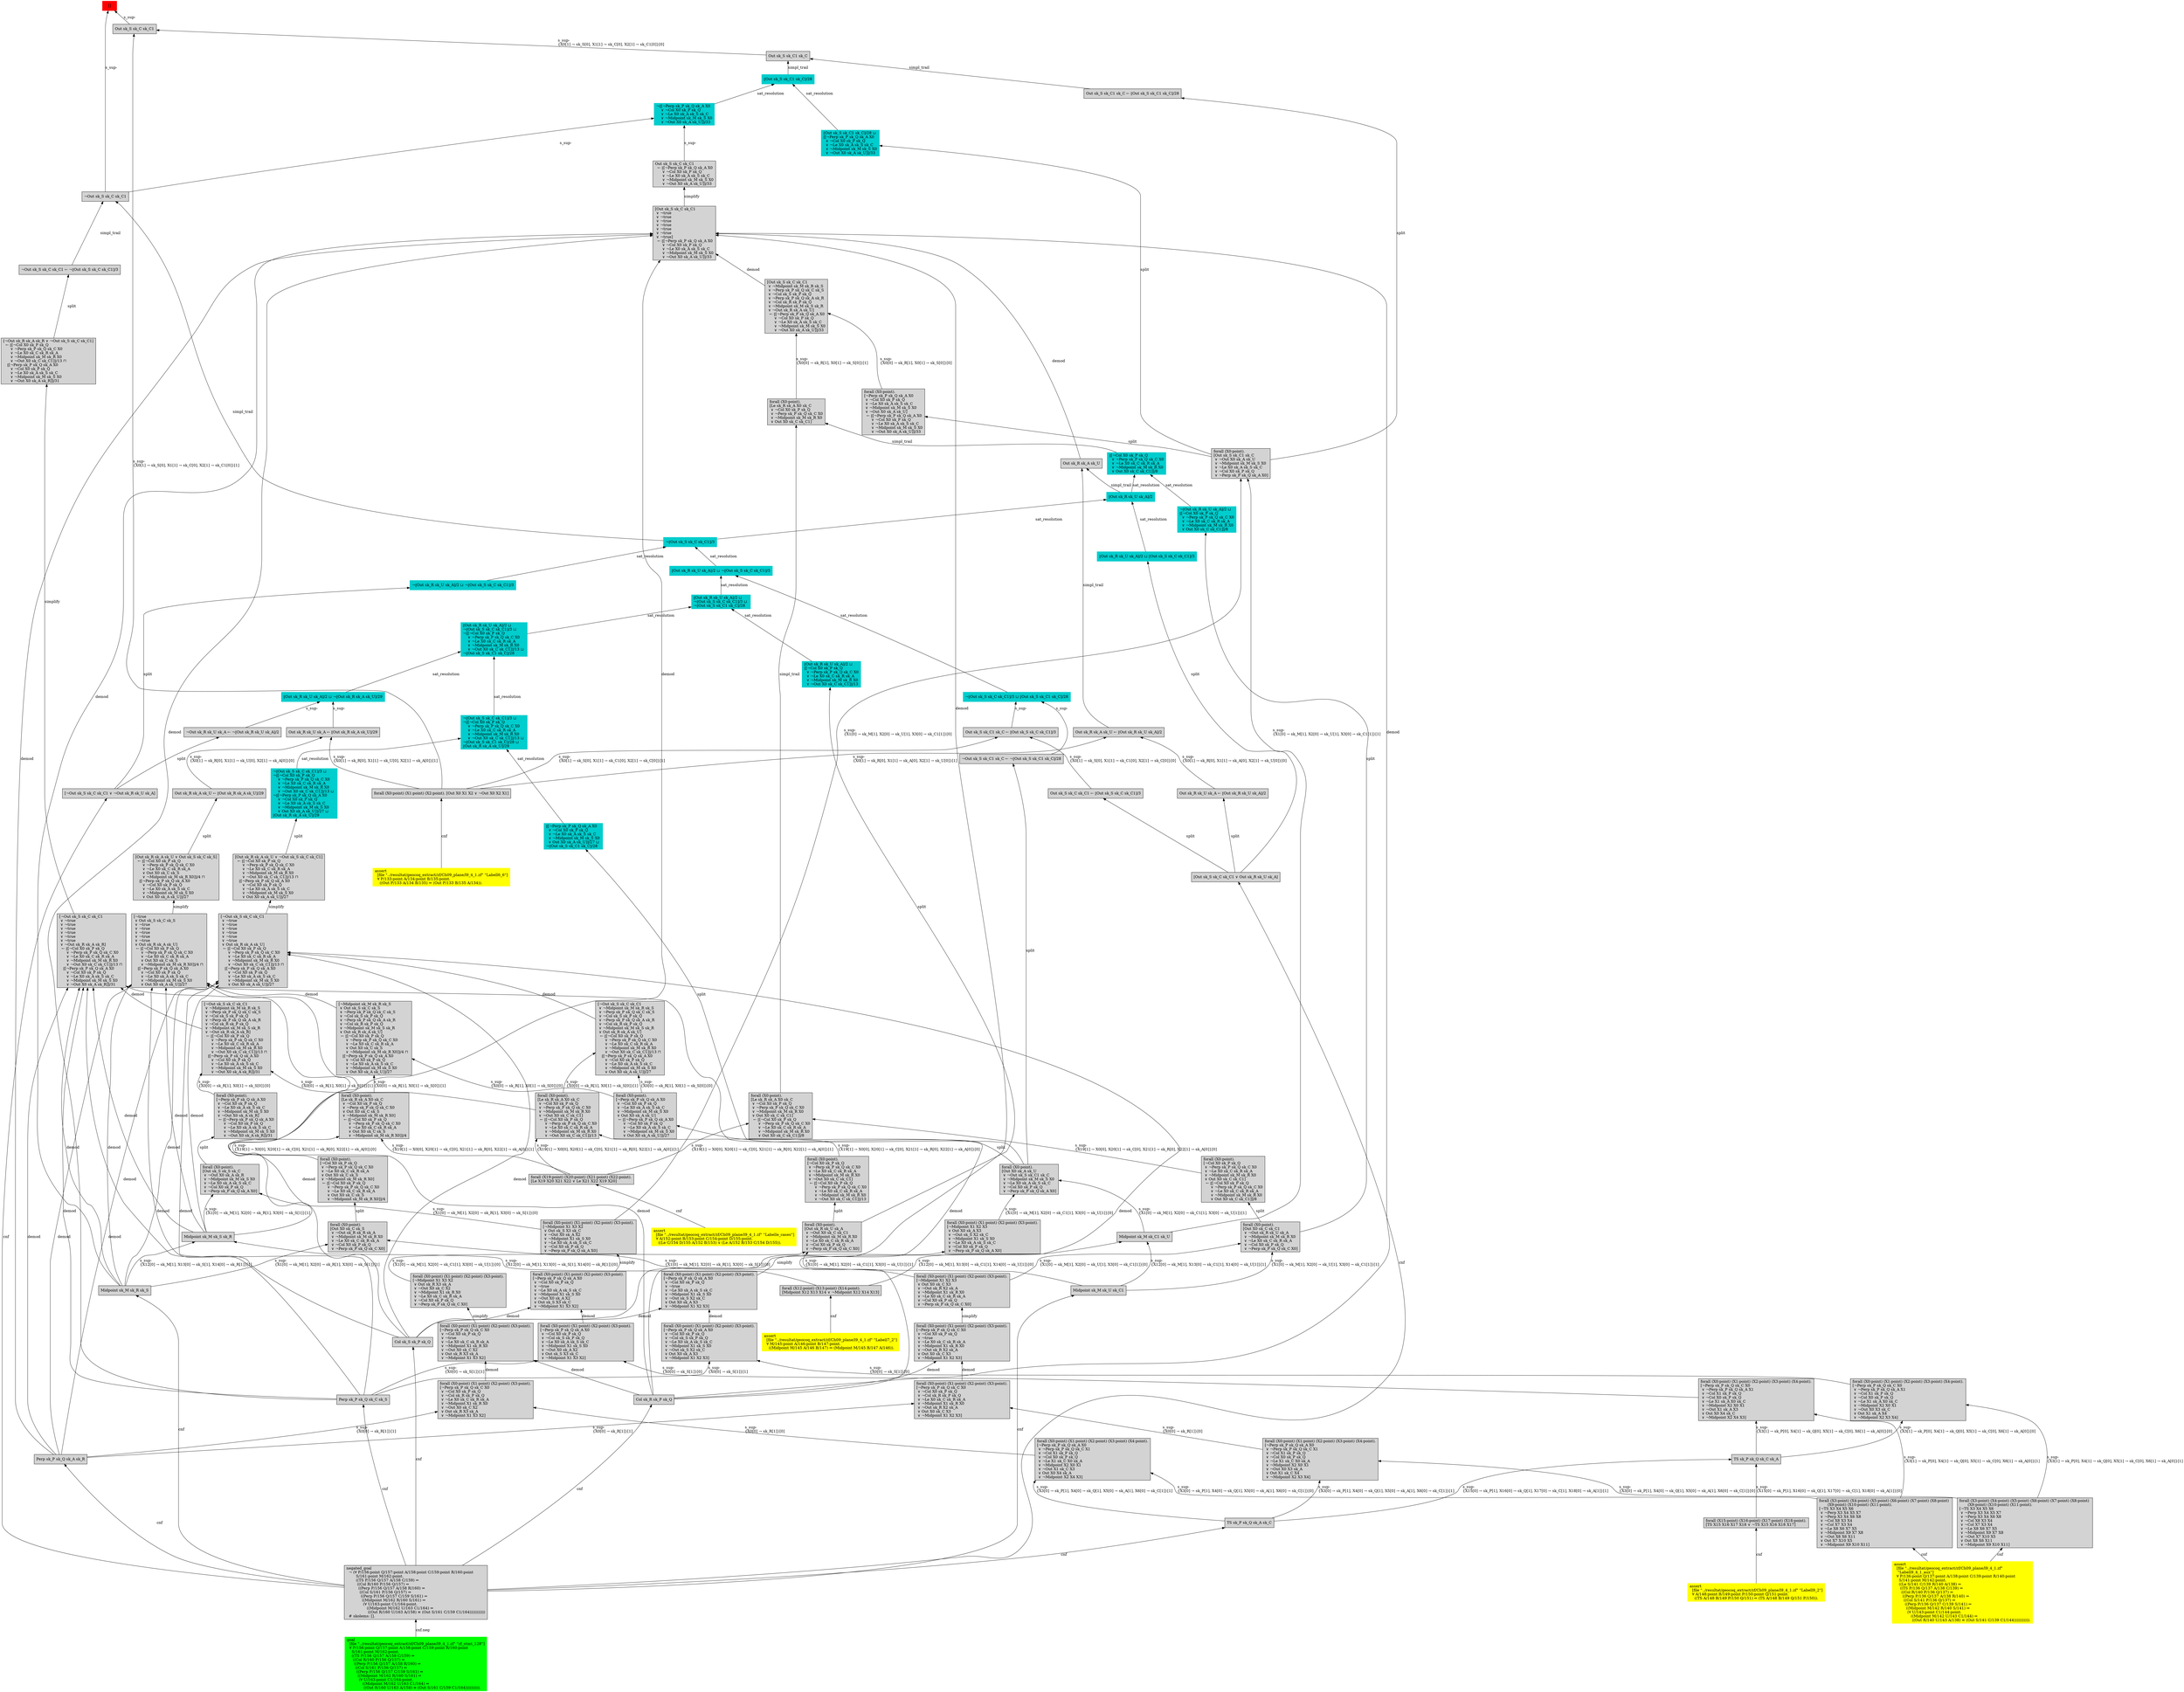 digraph "unsat_graph" {
  vertex_0 [color=red, label="[]", shape=box, style=filled];
  vertex_0 -> vertex_1 [label="s_sup-\l", dir="back"];
  vertex_1 [shape=box, label="¬Out sk_S sk_C sk_C1\l", style=filled];
  vertex_1 -> vertex_2 [label="simpl_trail", dir="back"];
  vertex_2 [color=cyan3, shape=box, label="¬⟦Out sk_S sk_C sk_C1⟧/3\l", style=filled];
  vertex_2 -> vertex_3 [label="sat_resolution", dir="back"];
  vertex_3 [color=cyan3, shape=box, label="¬⟦Out sk_R sk_U sk_A⟧/2 ⊔ ¬⟦Out sk_S sk_C sk_C1⟧/3\l", style=filled];
  vertex_3 -> vertex_4 [label="split", dir="back"];
  vertex_4 [shape=box, label="[¬Out sk_S sk_C sk_C1 ∨ ¬Out sk_R sk_U sk_A]\l", style=filled];
  vertex_4 -> vertex_5 [label="cnf", dir="back"];
  vertex_5 [shape=box, label="negated_goal\l  ¬ (∀ P/156:point Q/157:point A/158:point C/159:point R/160:point \l        S/161:point M/162:point.\l        ((TS P/156 Q/157 A/158 C/159) ⇒\l         ((Col R/160 P/156 Q/157) ⇒\l          ((Perp P/156 Q/157 A/158 R/160) ⇒\l           ((Col S/161 P/156 Q/157) ⇒\l            ((Perp P/156 Q/157 C/159 S/161) ⇒\l             ((Midpoint M/162 R/160 S/161) ⇒\l              (∀ U/163:point C1/164:point.\l                 ((Midpoint M/162 U/163 C1/164) ⇒\l                  ((Out R/160 U/163 A/158) ≡ (Out S/161 C/159 C1/164)))))))))))\l  # skolems: [].\l", style=filled];
  vertex_5 -> vertex_6 [label="cnf.neg", dir="back"];
  vertex_6 [color=green, shape=box, label="goal\l  [file \"../resultat/geocoq_extract/zf/Ch09_plane/l9_4_1.zf\" \"zf_stmt_128\"]\l  ∀ P/156:point Q/157:point A/158:point C/159:point R/160:point \l    S/161:point M/162:point.\l    ((TS P/156 Q/157 A/158 C/159) ⇒\l     ((Col R/160 P/156 Q/157) ⇒\l      ((Perp P/156 Q/157 A/158 R/160) ⇒\l       ((Col S/161 P/156 Q/157) ⇒\l        ((Perp P/156 Q/157 C/159 S/161) ⇒\l         ((Midpoint M/162 R/160 S/161) ⇒\l          (∀ U/163:point C1/164:point.\l             ((Midpoint M/162 U/163 C1/164) ⇒\l              ((Out R/160 U/163 A/158) ≡ (Out S/161 C/159 C1/164)))))))))).\l", style=filled];
  vertex_2 -> vertex_7 [label="sat_resolution", dir="back"];
  vertex_7 [color=cyan3, shape=box, label="⟦Out sk_R sk_U sk_A⟧/2 ⊔ ¬⟦Out sk_S sk_C sk_C1⟧/3\l", style=filled];
  vertex_7 -> vertex_8 [label="sat_resolution", dir="back"];
  vertex_8 [color=cyan3, shape=box, label="¬⟦Out sk_S sk_C sk_C1⟧/3 ⊔ ⟦Out sk_S sk_C1 sk_C⟧/28\l", style=filled];
  vertex_8 -> vertex_9 [label="s_sup-\l", dir="back"];
  vertex_9 [shape=box, label="¬Out sk_S sk_C1 sk_C ← ¬⟦Out sk_S sk_C1 sk_C⟧/28\l", style=filled];
  vertex_9 -> vertex_10 [label="split", dir="back"];
  vertex_10 [shape=box, label="forall (X0:point).\l[Out X0 sk_A sk_U\l ∨ ¬Out sk_S sk_C1 sk_C\l ∨ ¬Midpoint sk_M sk_S X0\l ∨ ¬Le X0 sk_A sk_S sk_C\l ∨ ¬Col X0 sk_P sk_Q\l ∨ ¬Perp sk_P sk_Q sk_A X0]\l", style=filled];
  vertex_10 -> vertex_11 [label="s_sup-\l\{X1[0] → sk_M[1], X2[0] → sk_C1[1], X3[0] → sk_U[1]\}[0]\l", dir="back"];
  vertex_11 [shape=box, label="forall (X0:point) (X1:point) (X2:point) (X3:point).\l[¬Midpoint X1 X2 X3\l ∨ Out X0 sk_A X3\l ∨ ¬Out sk_S X2 sk_C\l ∨ ¬Midpoint X1 sk_S X0\l ∨ ¬Le X0 sk_A sk_S sk_C\l ∨ ¬Col X0 sk_P sk_Q\l ∨ ¬Perp sk_P sk_Q sk_A X0]\l", style=filled];
  vertex_11 -> vertex_12 [label="simplify", dir="back"];
  vertex_12 [shape=box, label="forall (X0:point) (X1:point) (X2:point) (X3:point).\l[¬Perp sk_P sk_Q sk_A X0\l ∨ ¬Col X0 sk_P sk_Q\l ∨ ¬true\l ∨ ¬Le X0 sk_A sk_S sk_C\l ∨ ¬Midpoint X1 sk_S X0\l ∨ ¬Out sk_S X2 sk_C\l ∨ Out X0 sk_A X3\l ∨ ¬Midpoint X1 X2 X3]\l", style=filled];
  vertex_12 -> vertex_13 [label="demod", dir="back"];
  vertex_13 [shape=box, label="Col sk_S sk_P sk_Q\l", style=filled];
  vertex_13 -> vertex_5 [label="cnf", dir="back"];
  vertex_12 -> vertex_14 [label="demod", dir="back"];
  vertex_14 [shape=box, label="forall (X0:point) (X1:point) (X2:point) (X3:point).\l[¬Perp sk_P sk_Q sk_A X0\l ∨ ¬Col X0 sk_P sk_Q\l ∨ ¬Col sk_S sk_P sk_Q\l ∨ ¬Le X0 sk_A sk_S sk_C\l ∨ ¬Midpoint X1 sk_S X0\l ∨ ¬Out sk_S X2 sk_C\l ∨ Out X0 sk_A X3\l ∨ ¬Midpoint X1 X2 X3]\l", style=filled];
  vertex_14 -> vertex_15 [label="s_sup-\l\{X0[0] → sk_S[1]\}[0]\l", dir="back"];
  vertex_15 [shape=box, label="forall (X0:point) (X1:point) (X2:point) (X3:point) (X4:point).\l[¬Perp sk_P sk_Q sk_C X0\l ∨ ¬Perp sk_P sk_Q sk_A X1\l ∨ ¬Col X1 sk_P sk_Q\l ∨ ¬Col X0 sk_P sk_Q\l ∨ ¬Le X1 sk_A X0 sk_C\l ∨ ¬Midpoint X2 X0 X1\l ∨ ¬Out X0 X3 sk_C\l ∨ Out X1 sk_A X4\l ∨ ¬Midpoint X2 X3 X4]\l", style=filled];
  vertex_15 -> vertex_16 [label="s_sup-\l\{X3[1] → sk_P[0], X4[1] → sk_Q[0], X5[1] → sk_C[0], X6[1] → sk_A[0]\}[1]\l", dir="back"];
  vertex_16 [shape=box, label="forall (X3:point) (X4:point) (X5:point) (X6:point) (X7:point) (X8:point) \l       (X9:point) (X10:point) (X11:point).\l[¬TS X3 X4 X5 X6\l ∨ ¬Perp X3 X4 X5 X7\l ∨ ¬Perp X3 X4 X6 X8\l ∨ ¬Col X8 X3 X4\l ∨ ¬Col X7 X3 X4\l ∨ ¬Le X8 X6 X7 X5\l ∨ ¬Midpoint X9 X7 X8\l ∨ ¬Out X7 X10 X5\l ∨ Out X8 X6 X11\l ∨ ¬Midpoint X9 X10 X11]\l", style=filled];
  vertex_16 -> vertex_17 [label="cnf", dir="back"];
  vertex_17 [color=yellow, shape=box, label="assert\l  [file \"../resultat/geocoq_extract/zf/Ch09_plane/l9_4_1.zf\" \l   \"Labell9_4_1_aux\"]\l  ∀ P/136:point Q/137:point A/138:point C/139:point R/140:point \l    S/141:point M/142:point.\l    ((Le S/141 C/139 R/140 A/138) ⇒\l     ((TS P/136 Q/137 A/138 C/139) ⇒\l      ((Col R/140 P/136 Q/137) ⇒\l       ((Perp P/136 Q/137 A/138 R/140) ⇒\l        ((Col S/141 P/136 Q/137) ⇒\l         ((Perp P/136 Q/137 C/139 S/141) ⇒\l          ((Midpoint M/142 R/140 S/141) ⇒\l           (∀ U/143:point C1/144:point.\l              ((Midpoint M/142 U/143 C1/144) ⇒\l               ((Out R/140 U/143 A/138) ≡ (Out S/141 C/139 C1/144))))))))))).\l", style=filled];
  vertex_15 -> vertex_18 [label="s_sup-\l\{X3[1] → sk_P[0], X4[1] → sk_Q[0], X5[1] → sk_C[0], X6[1] → sk_A[0]\}[0]\l", dir="back"];
  vertex_18 [shape=box, label="TS sk_P sk_Q sk_C sk_A\l", style=filled];
  vertex_18 -> vertex_19 [label="s_sup-\l\{X15[0] → sk_P[1], X16[0] → sk_Q[1], X17[0] → sk_C[1], X18[0] → sk_A[1]\}[0]\l", dir="back"];
  vertex_19 [shape=box, label="forall (X15:point) (X16:point) (X17:point) (X18:point).\l[TS X15 X16 X17 X18 ∨ ¬TS X15 X16 X18 X17]\l", style=filled];
  vertex_19 -> vertex_20 [label="cnf", dir="back"];
  vertex_20 [color=yellow, shape=box, label="assert\l  [file \"../resultat/geocoq_extract/zf/Ch09_plane/l9_4_1.zf\" \"Labell9_2\"]\l  ∀ A/148:point B/149:point P/150:point Q/151:point.\l    ((TS A/148 B/149 P/150 Q/151) ⇒ (TS A/148 B/149 Q/151 P/150)).\l", style=filled];
  vertex_18 -> vertex_21 [label="s_sup-\l\{X15[0] → sk_P[1], X16[0] → sk_Q[1], X17[0] → sk_C[1], X18[0] → sk_A[1]\}[1]\l", dir="back"];
  vertex_21 [shape=box, label="TS sk_P sk_Q sk_A sk_C\l", style=filled];
  vertex_21 -> vertex_5 [label="cnf", dir="back"];
  vertex_14 -> vertex_22 [label="s_sup-\l\{X0[0] → sk_S[1]\}[1]\l", dir="back"];
  vertex_22 [shape=box, label="Perp sk_P sk_Q sk_C sk_S\l", style=filled];
  vertex_22 -> vertex_5 [label="cnf", dir="back"];
  vertex_10 -> vertex_23 [label="s_sup-\l\{X1[0] → sk_M[1], X2[0] → sk_C1[1], X3[0] → sk_U[1]\}[1]\l", dir="back"];
  vertex_23 [shape=box, label="Midpoint sk_M sk_C1 sk_U\l", style=filled];
  vertex_23 -> vertex_24 [label="s_sup-\l\{X12[0] → sk_M[1], X13[0] → sk_C1[1], X14[0] → sk_U[1]\}[0]\l", dir="back"];
  vertex_24 [shape=box, label="forall (X12:point) (X13:point) (X14:point).\l[Midpoint X12 X13 X14 ∨ ¬Midpoint X12 X14 X13]\l", style=filled];
  vertex_24 -> vertex_25 [label="cnf", dir="back"];
  vertex_25 [color=yellow, shape=box, label="assert\l  [file \"../resultat/geocoq_extract/zf/Ch09_plane/l9_4_1.zf\" \"Labell7_2\"]\l  ∀ M/145:point A/146:point B/147:point.\l    ((Midpoint M/145 A/146 B/147) ⇒ (Midpoint M/145 B/147 A/146)).\l", style=filled];
  vertex_23 -> vertex_26 [label="s_sup-\l\{X12[0] → sk_M[1], X13[0] → sk_C1[1], X14[0] → sk_U[1]\}[1]\l", dir="back"];
  vertex_26 [shape=box, label="Midpoint sk_M sk_U sk_C1\l", style=filled];
  vertex_26 -> vertex_5 [label="cnf", dir="back"];
  vertex_8 -> vertex_27 [label="s_sup-\l", dir="back"];
  vertex_27 [shape=box, label="Out sk_S sk_C1 sk_C ← ⟦Out sk_S sk_C sk_C1⟧/3\l", style=filled];
  vertex_27 -> vertex_28 [label="s_sup-\l\{X0[1] → sk_S[0], X1[1] → sk_C1[0], X2[1] → sk_C[0]\}[1]\l", dir="back"];
  vertex_28 [shape=box, label="forall (X0:point) (X1:point) (X2:point). [Out X0 X1 X2 ∨ ¬Out X0 X2 X1]\l", style=filled];
  vertex_28 -> vertex_29 [label="cnf", dir="back"];
  vertex_29 [color=yellow, shape=box, label="assert\l  [file \"../resultat/geocoq_extract/zf/Ch09_plane/l9_4_1.zf\" \"Labell6_6\"]\l  ∀ P/133:point A/134:point B/135:point.\l    ((Out P/133 A/134 B/135) ⇒ (Out P/133 B/135 A/134)).\l", style=filled];
  vertex_27 -> vertex_30 [label="s_sup-\l\{X0[1] → sk_S[0], X1[1] → sk_C1[0], X2[1] → sk_C[0]\}[0]\l", dir="back"];
  vertex_30 [shape=box, label="Out sk_S sk_C sk_C1 ← ⟦Out sk_S sk_C sk_C1⟧/3\l", style=filled];
  vertex_30 -> vertex_31 [label="split", dir="back"];
  vertex_31 [shape=box, label="[Out sk_S sk_C sk_C1 ∨ Out sk_R sk_U sk_A]\l", style=filled];
  vertex_31 -> vertex_5 [label="cnf", dir="back"];
  vertex_7 -> vertex_32 [label="sat_resolution", dir="back"];
  vertex_32 [color=cyan3, shape=box, label="⟦Out sk_R sk_U sk_A⟧/2 ⊔ \l¬⟦Out sk_S sk_C sk_C1⟧/3 ⊔ \l¬⟦Out sk_S sk_C1 sk_C⟧/28\l", style=filled];
  vertex_32 -> vertex_33 [label="sat_resolution", dir="back"];
  vertex_33 [color=cyan3, shape=box, label="⟦Out sk_R sk_U sk_A⟧/2 ⊔ \l⟦[¬Col X0 sk_P sk_Q\l  ∨ ¬Perp sk_P sk_Q sk_C X0\l  ∨ ¬Le X0 sk_C sk_R sk_A\l  ∨ ¬Midpoint sk_M sk_R X0\l  ∨ ¬Out X0 sk_C sk_C1]⟧/13\l", style=filled];
  vertex_33 -> vertex_34 [label="split", dir="back"];
  vertex_34 [shape=box, label="forall (X0:point).\l[Out sk_R sk_U sk_A\l ∨ ¬Out X0 sk_C sk_C1\l ∨ ¬Midpoint sk_M sk_R X0\l ∨ ¬Le X0 sk_C sk_R sk_A\l ∨ ¬Col X0 sk_P sk_Q\l ∨ ¬Perp sk_P sk_Q sk_C X0]\l", style=filled];
  vertex_34 -> vertex_35 [label="s_sup-\l\{X1[0] → sk_M[1], X2[0] → sk_C1[1], X3[0] → sk_U[1]\}[0]\l", dir="back"];
  vertex_35 [shape=box, label="forall (X0:point) (X1:point) (X2:point) (X3:point).\l[¬Midpoint X1 X3 X2\l ∨ Out sk_R X3 sk_A\l ∨ ¬Out X0 sk_C X2\l ∨ ¬Midpoint X1 sk_R X0\l ∨ ¬Le X0 sk_C sk_R sk_A\l ∨ ¬Col X0 sk_P sk_Q\l ∨ ¬Perp sk_P sk_Q sk_C X0]\l", style=filled];
  vertex_35 -> vertex_36 [label="simplify", dir="back"];
  vertex_36 [shape=box, label="forall (X0:point) (X1:point) (X2:point) (X3:point).\l[¬Perp sk_P sk_Q sk_C X0\l ∨ ¬Col X0 sk_P sk_Q\l ∨ ¬true\l ∨ ¬Le X0 sk_C sk_R sk_A\l ∨ ¬Midpoint X1 sk_R X0\l ∨ ¬Out X0 sk_C X2\l ∨ Out sk_R X3 sk_A\l ∨ ¬Midpoint X1 X3 X2]\l", style=filled];
  vertex_36 -> vertex_37 [label="demod", dir="back"];
  vertex_37 [shape=box, label="Col sk_R sk_P sk_Q\l", style=filled];
  vertex_37 -> vertex_5 [label="cnf", dir="back"];
  vertex_36 -> vertex_38 [label="demod", dir="back"];
  vertex_38 [shape=box, label="forall (X0:point) (X1:point) (X2:point) (X3:point).\l[¬Perp sk_P sk_Q sk_C X0\l ∨ ¬Col X0 sk_P sk_Q\l ∨ ¬Col sk_R sk_P sk_Q\l ∨ ¬Le X0 sk_C sk_R sk_A\l ∨ ¬Midpoint X1 sk_R X0\l ∨ ¬Out X0 sk_C X2\l ∨ Out sk_R X3 sk_A\l ∨ ¬Midpoint X1 X3 X2]\l", style=filled];
  vertex_38 -> vertex_39 [label="s_sup-\l\{X0[0] → sk_R[1]\}[0]\l", dir="back"];
  vertex_39 [shape=box, label="forall (X0:point) (X1:point) (X2:point) (X3:point) (X4:point).\l[¬Perp sk_P sk_Q sk_A X0\l ∨ ¬Perp sk_P sk_Q sk_C X1\l ∨ ¬Col X1 sk_P sk_Q\l ∨ ¬Col X0 sk_P sk_Q\l ∨ ¬Le X1 sk_C X0 sk_A\l ∨ ¬Midpoint X2 X0 X1\l ∨ ¬Out X1 sk_C X3\l ∨ Out X0 X4 sk_A\l ∨ ¬Midpoint X2 X4 X3]\l", style=filled];
  vertex_39 -> vertex_40 [label="s_sup-\l\{X3[0] → sk_P[1], X4[0] → sk_Q[1], X5[0] → sk_A[1], X6[0] → sk_C[1]\}[0]\l", dir="back"];
  vertex_40 [shape=box, label="forall (X3:point) (X4:point) (X5:point) (X6:point) (X7:point) (X8:point) \l       (X9:point) (X10:point) (X11:point).\l[¬TS X3 X4 X5 X6\l ∨ ¬Perp X3 X4 X5 X7\l ∨ ¬Perp X3 X4 X6 X8\l ∨ ¬Col X8 X3 X4\l ∨ ¬Col X7 X3 X4\l ∨ ¬Le X8 X6 X7 X5\l ∨ ¬Midpoint X9 X7 X8\l ∨ ¬Out X8 X6 X11\l ∨ Out X7 X10 X5\l ∨ ¬Midpoint X9 X10 X11]\l", style=filled];
  vertex_40 -> vertex_17 [label="cnf", dir="back"];
  vertex_39 -> vertex_21 [label="s_sup-\l\{X3[0] → sk_P[1], X4[0] → sk_Q[1], X5[0] → sk_A[1], X6[0] → sk_C[1]\}[1]\l", dir="back"];
  vertex_38 -> vertex_41 [label="s_sup-\l\{X0[0] → sk_R[1]\}[1]\l", dir="back"];
  vertex_41 [shape=box, label="Perp sk_P sk_Q sk_A sk_R\l", style=filled];
  vertex_41 -> vertex_5 [label="cnf", dir="back"];
  vertex_34 -> vertex_26 [label="s_sup-\l\{X1[0] → sk_M[1], X2[0] → sk_C1[1], X3[0] → sk_U[1]\}[1]\l", dir="back"];
  vertex_32 -> vertex_42 [label="sat_resolution", dir="back"];
  vertex_42 [color=cyan3, shape=box, label="⟦Out sk_R sk_U sk_A⟧/2 ⊔ \l¬⟦Out sk_S sk_C sk_C1⟧/3 ⊔ \l¬⟦[¬Col X0 sk_P sk_Q\l    ∨ ¬Perp sk_P sk_Q sk_C X0\l    ∨ ¬Le X0 sk_C sk_R sk_A\l    ∨ ¬Midpoint sk_M sk_R X0\l    ∨ ¬Out X0 sk_C sk_C1]⟧/13 ⊔ \l¬⟦Out sk_S sk_C1 sk_C⟧/28\l", style=filled];
  vertex_42 -> vertex_43 [label="sat_resolution", dir="back"];
  vertex_43 [color=cyan3, shape=box, label="⟦Out sk_R sk_U sk_A⟧/2 ⊔ ¬⟦Out sk_R sk_A sk_U⟧/29\l", style=filled];
  vertex_43 -> vertex_44 [label="s_sup-\l", dir="back"];
  vertex_44 [shape=box, label="¬Out sk_R sk_U sk_A ← ¬⟦Out sk_R sk_U sk_A⟧/2\l", style=filled];
  vertex_44 -> vertex_4 [label="split", dir="back"];
  vertex_43 -> vertex_45 [label="s_sup-\l", dir="back"];
  vertex_45 [shape=box, label="Out sk_R sk_U sk_A ← ⟦Out sk_R sk_A sk_U⟧/29\l", style=filled];
  vertex_45 -> vertex_28 [label="s_sup-\l\{X0[1] → sk_R[0], X1[1] → sk_U[0], X2[1] → sk_A[0]\}[1]\l", dir="back"];
  vertex_45 -> vertex_46 [label="s_sup-\l\{X0[1] → sk_R[0], X1[1] → sk_U[0], X2[1] → sk_A[0]\}[0]\l", dir="back"];
  vertex_46 [shape=box, label="Out sk_R sk_A sk_U ← ⟦Out sk_R sk_A sk_U⟧/29\l", style=filled];
  vertex_46 -> vertex_47 [label="split", dir="back"];
  vertex_47 [shape=box, label="[Out sk_R sk_A sk_U ∨ Out sk_S sk_C sk_S]\l  ← ⟦[¬Col X0 sk_P sk_Q\l      ∨ ¬Perp sk_P sk_Q sk_C X0\l      ∨ ¬Le X0 sk_C sk_R sk_A\l      ∨ Out X0 sk_C sk_S\l      ∨ ¬Midpoint sk_M sk_R X0]⟧/4 ⊓ \l    ⟦[¬Perp sk_P sk_Q sk_A X0\l      ∨ ¬Col X0 sk_P sk_Q\l      ∨ ¬Le X0 sk_A sk_S sk_C\l      ∨ ¬Midpoint sk_M sk_S X0\l      ∨ Out X0 sk_A sk_U]⟧/27\l", style=filled];
  vertex_47 -> vertex_48 [label="simplify", dir="back"];
  vertex_48 [shape=box, label="[¬true\l ∨ Out sk_S sk_C sk_S\l ∨ ¬true\l ∨ ¬true\l ∨ ¬true\l ∨ ¬true\l ∨ ¬true\l ∨ Out sk_R sk_A sk_U]\l  ← ⟦[¬Col X0 sk_P sk_Q\l      ∨ ¬Perp sk_P sk_Q sk_C X0\l      ∨ ¬Le X0 sk_C sk_R sk_A\l      ∨ Out X0 sk_C sk_S\l      ∨ ¬Midpoint sk_M sk_R X0]⟧/4 ⊓ \l    ⟦[¬Perp sk_P sk_Q sk_A X0\l      ∨ ¬Col X0 sk_P sk_Q\l      ∨ ¬Le X0 sk_A sk_S sk_C\l      ∨ ¬Midpoint sk_M sk_S X0\l      ∨ Out X0 sk_A sk_U]⟧/27\l", style=filled];
  vertex_48 -> vertex_49 [label="demod", dir="back"];
  vertex_49 [shape=box, label="Midpoint sk_M sk_S sk_R\l", style=filled];
  vertex_49 -> vertex_24 [label="s_sup-\l\{X12[0] → sk_M[1], X13[0] → sk_S[1], X14[0] → sk_R[1]\}[0]\l", dir="back"];
  vertex_49 -> vertex_50 [label="s_sup-\l\{X12[0] → sk_M[1], X13[0] → sk_S[1], X14[0] → sk_R[1]\}[1]\l", dir="back"];
  vertex_50 [shape=box, label="Midpoint sk_M sk_R sk_S\l", style=filled];
  vertex_50 -> vertex_5 [label="cnf", dir="back"];
  vertex_48 -> vertex_37 [label="demod", dir="back"];
  vertex_48 -> vertex_41 [label="demod", dir="back"];
  vertex_48 -> vertex_13 [label="demod", dir="back"];
  vertex_48 -> vertex_22 [label="demod", dir="back"];
  vertex_48 -> vertex_50 [label="demod", dir="back"];
  vertex_48 -> vertex_51 [label="demod", dir="back"];
  vertex_51 [shape=box, label="[¬Midpoint sk_M sk_R sk_S\l ∨ Out sk_S sk_C sk_S\l ∨ ¬Perp sk_P sk_Q sk_C sk_S\l ∨ ¬Col sk_S sk_P sk_Q\l ∨ ¬Perp sk_P sk_Q sk_A sk_R\l ∨ ¬Col sk_R sk_P sk_Q\l ∨ ¬Midpoint sk_M sk_S sk_R\l ∨ Out sk_R sk_A sk_U]\l  ← ⟦[¬Col X0 sk_P sk_Q\l      ∨ ¬Perp sk_P sk_Q sk_C X0\l      ∨ ¬Le X0 sk_C sk_R sk_A\l      ∨ Out X0 sk_C sk_S\l      ∨ ¬Midpoint sk_M sk_R X0]⟧/4 ⊓ \l    ⟦[¬Perp sk_P sk_Q sk_A X0\l      ∨ ¬Col X0 sk_P sk_Q\l      ∨ ¬Le X0 sk_A sk_S sk_C\l      ∨ ¬Midpoint sk_M sk_S X0\l      ∨ Out X0 sk_A sk_U]⟧/27\l", style=filled];
  vertex_51 -> vertex_52 [label="s_sup-\l\{X0[0] → sk_R[1], X0[1] → sk_S[0]\}[0]\l", dir="back"];
  vertex_52 [shape=box, label="forall (X0:point).\l[¬Perp sk_P sk_Q sk_A X0\l ∨ ¬Col X0 sk_P sk_Q\l ∨ ¬Le X0 sk_A sk_S sk_C\l ∨ ¬Midpoint sk_M sk_S X0\l ∨ Out X0 sk_A sk_U]\l  ← ⟦[¬Perp sk_P sk_Q sk_A X0\l      ∨ ¬Col X0 sk_P sk_Q\l      ∨ ¬Le X0 sk_A sk_S sk_C\l      ∨ ¬Midpoint sk_M sk_S X0\l      ∨ Out X0 sk_A sk_U]⟧/27\l", style=filled];
  vertex_52 -> vertex_10 [label="split", dir="back"];
  vertex_51 -> vertex_53 [label="s_sup-\l\{X0[0] → sk_R[1], X0[1] → sk_S[0]\}[1]\l", dir="back"];
  vertex_53 [shape=box, label="forall (X0:point).\l[Le sk_R sk_A X0 sk_C\l ∨ ¬Col X0 sk_P sk_Q\l ∨ ¬Perp sk_P sk_Q sk_C X0\l ∨ Out X0 sk_C sk_S\l ∨ ¬Midpoint sk_M sk_R X0]\l  ← ⟦[¬Col X0 sk_P sk_Q\l      ∨ ¬Perp sk_P sk_Q sk_C X0\l      ∨ ¬Le X0 sk_C sk_R sk_A\l      ∨ Out X0 sk_C sk_S\l      ∨ ¬Midpoint sk_M sk_R X0]⟧/4\l", style=filled];
  vertex_53 -> vertex_54 [label="s_sup-\l\{X19[1] → X0[0], X20[1] → sk_C[0], X21[1] → sk_R[0], X22[1] → sk_A[0]\}[0]\l", dir="back"];
  vertex_54 [shape=box, label="forall (X0:point).\l[¬Col X0 sk_P sk_Q\l ∨ ¬Perp sk_P sk_Q sk_C X0\l ∨ ¬Le X0 sk_C sk_R sk_A\l ∨ Out X0 sk_C sk_S\l ∨ ¬Midpoint sk_M sk_R X0]\l  ← ⟦[¬Col X0 sk_P sk_Q\l      ∨ ¬Perp sk_P sk_Q sk_C X0\l      ∨ ¬Le X0 sk_C sk_R sk_A\l      ∨ Out X0 sk_C sk_S\l      ∨ ¬Midpoint sk_M sk_R X0]⟧/4\l", style=filled];
  vertex_54 -> vertex_55 [label="split", dir="back"];
  vertex_55 [shape=box, label="forall (X0:point).\l[Out X0 sk_C sk_S\l ∨ ¬Out sk_R sk_R sk_A\l ∨ ¬Midpoint sk_M sk_R X0\l ∨ ¬Le X0 sk_C sk_R sk_A\l ∨ ¬Col X0 sk_P sk_Q\l ∨ ¬Perp sk_P sk_Q sk_C X0]\l", style=filled];
  vertex_55 -> vertex_56 [label="s_sup-\l\{X1[0] → sk_M[1], X2[0] → sk_R[1], X3[0] → sk_S[1]\}[0]\l", dir="back"];
  vertex_56 [shape=box, label="forall (X0:point) (X1:point) (X2:point) (X3:point).\l[¬Midpoint X1 X2 X3\l ∨ Out X0 sk_C X3\l ∨ ¬Out sk_R X2 sk_A\l ∨ ¬Midpoint X1 sk_R X0\l ∨ ¬Le X0 sk_C sk_R sk_A\l ∨ ¬Col X0 sk_P sk_Q\l ∨ ¬Perp sk_P sk_Q sk_C X0]\l", style=filled];
  vertex_56 -> vertex_57 [label="simplify", dir="back"];
  vertex_57 [shape=box, label="forall (X0:point) (X1:point) (X2:point) (X3:point).\l[¬Perp sk_P sk_Q sk_C X0\l ∨ ¬Col X0 sk_P sk_Q\l ∨ ¬true\l ∨ ¬Le X0 sk_C sk_R sk_A\l ∨ ¬Midpoint X1 sk_R X0\l ∨ ¬Out sk_R X2 sk_A\l ∨ Out X0 sk_C X3\l ∨ ¬Midpoint X1 X2 X3]\l", style=filled];
  vertex_57 -> vertex_37 [label="demod", dir="back"];
  vertex_57 -> vertex_58 [label="demod", dir="back"];
  vertex_58 [shape=box, label="forall (X0:point) (X1:point) (X2:point) (X3:point).\l[¬Perp sk_P sk_Q sk_C X0\l ∨ ¬Col X0 sk_P sk_Q\l ∨ ¬Col sk_R sk_P sk_Q\l ∨ ¬Le X0 sk_C sk_R sk_A\l ∨ ¬Midpoint X1 sk_R X0\l ∨ ¬Out sk_R X2 sk_A\l ∨ Out X0 sk_C X3\l ∨ ¬Midpoint X1 X2 X3]\l", style=filled];
  vertex_58 -> vertex_59 [label="s_sup-\l\{X0[0] → sk_R[1]\}[0]\l", dir="back"];
  vertex_59 [shape=box, label="forall (X0:point) (X1:point) (X2:point) (X3:point) (X4:point).\l[¬Perp sk_P sk_Q sk_A X0\l ∨ ¬Perp sk_P sk_Q sk_C X1\l ∨ ¬Col X1 sk_P sk_Q\l ∨ ¬Col X0 sk_P sk_Q\l ∨ ¬Le X1 sk_C X0 sk_A\l ∨ ¬Midpoint X2 X0 X1\l ∨ ¬Out X0 X3 sk_A\l ∨ Out X1 sk_C X4\l ∨ ¬Midpoint X2 X3 X4]\l", style=filled];
  vertex_59 -> vertex_16 [label="s_sup-\l\{X3[0] → sk_P[1], X4[0] → sk_Q[1], X5[0] → sk_A[1], X6[0] → sk_C[1]\}[0]\l", dir="back"];
  vertex_59 -> vertex_21 [label="s_sup-\l\{X3[0] → sk_P[1], X4[0] → sk_Q[1], X5[0] → sk_A[1], X6[0] → sk_C[1]\}[1]\l", dir="back"];
  vertex_58 -> vertex_41 [label="s_sup-\l\{X0[0] → sk_R[1]\}[1]\l", dir="back"];
  vertex_55 -> vertex_50 [label="s_sup-\l\{X1[0] → sk_M[1], X2[0] → sk_R[1], X3[0] → sk_S[1]\}[1]\l", dir="back"];
  vertex_53 -> vertex_60 [label="s_sup-\l\{X19[1] → X0[0], X20[1] → sk_C[0], X21[1] → sk_R[0], X22[1] → sk_A[0]\}[1]\l", dir="back"];
  vertex_60 [shape=box, label="forall (X19:point) (X20:point) (X21:point) (X22:point).\l[Le X19 X20 X21 X22 ∨ Le X21 X22 X19 X20]\l", style=filled];
  vertex_60 -> vertex_61 [label="cnf", dir="back"];
  vertex_61 [color=yellow, shape=box, label="assert\l  [file \"../resultat/geocoq_extract/zf/Ch09_plane/l9_4_1.zf\" \"Labelle_cases\"]\l  ∀ A/152:point B/153:point C/154:point D/155:point.\l    ((Le C/154 D/155 A/152 B/153) ∨ (Le A/152 B/153 C/154 D/155)).\l", style=filled];
  vertex_42 -> vertex_62 [label="sat_resolution", dir="back"];
  vertex_62 [color=cyan3, shape=box, label="¬⟦Out sk_S sk_C sk_C1⟧/3 ⊔ \l¬⟦[¬Col X0 sk_P sk_Q\l    ∨ ¬Perp sk_P sk_Q sk_C X0\l    ∨ ¬Le X0 sk_C sk_R sk_A\l    ∨ ¬Midpoint sk_M sk_R X0\l    ∨ ¬Out X0 sk_C sk_C1]⟧/13 ⊔ \l¬⟦Out sk_S sk_C1 sk_C⟧/28 ⊔ \l⟦Out sk_R sk_A sk_U⟧/29\l", style=filled];
  vertex_62 -> vertex_63 [label="sat_resolution", dir="back"];
  vertex_63 [color=cyan3, shape=box, label="⟦[¬Perp sk_P sk_Q sk_A X0\l  ∨ ¬Col X0 sk_P sk_Q\l  ∨ ¬Le X0 sk_A sk_S sk_C\l  ∨ ¬Midpoint sk_M sk_S X0\l  ∨ Out X0 sk_A sk_U]⟧/27 ⊔ \l¬⟦Out sk_S sk_C1 sk_C⟧/28\l", style=filled];
  vertex_63 -> vertex_10 [label="split", dir="back"];
  vertex_62 -> vertex_64 [label="sat_resolution", dir="back"];
  vertex_64 [color=cyan3, shape=box, label="¬⟦Out sk_S sk_C sk_C1⟧/3 ⊔ \l¬⟦[¬Col X0 sk_P sk_Q\l    ∨ ¬Perp sk_P sk_Q sk_C X0\l    ∨ ¬Le X0 sk_C sk_R sk_A\l    ∨ ¬Midpoint sk_M sk_R X0\l    ∨ ¬Out X0 sk_C sk_C1]⟧/13 ⊔ \l¬⟦[¬Perp sk_P sk_Q sk_A X0\l    ∨ ¬Col X0 sk_P sk_Q\l    ∨ ¬Le X0 sk_A sk_S sk_C\l    ∨ ¬Midpoint sk_M sk_S X0\l    ∨ Out X0 sk_A sk_U]⟧/27 ⊔ \l⟦Out sk_R sk_A sk_U⟧/29\l", style=filled];
  vertex_64 -> vertex_65 [label="split", dir="back"];
  vertex_65 [shape=box, label="[Out sk_R sk_A sk_U ∨ ¬Out sk_S sk_C sk_C1]\l  ← ⟦[¬Col X0 sk_P sk_Q\l      ∨ ¬Perp sk_P sk_Q sk_C X0\l      ∨ ¬Le X0 sk_C sk_R sk_A\l      ∨ ¬Midpoint sk_M sk_R X0\l      ∨ ¬Out X0 sk_C sk_C1]⟧/13 ⊓ \l    ⟦[¬Perp sk_P sk_Q sk_A X0\l      ∨ ¬Col X0 sk_P sk_Q\l      ∨ ¬Le X0 sk_A sk_S sk_C\l      ∨ ¬Midpoint sk_M sk_S X0\l      ∨ Out X0 sk_A sk_U]⟧/27\l", style=filled];
  vertex_65 -> vertex_66 [label="simplify", dir="back"];
  vertex_66 [shape=box, label="[¬Out sk_S sk_C sk_C1\l ∨ ¬true\l ∨ ¬true\l ∨ ¬true\l ∨ ¬true\l ∨ ¬true\l ∨ ¬true\l ∨ Out sk_R sk_A sk_U]\l  ← ⟦[¬Col X0 sk_P sk_Q\l      ∨ ¬Perp sk_P sk_Q sk_C X0\l      ∨ ¬Le X0 sk_C sk_R sk_A\l      ∨ ¬Midpoint sk_M sk_R X0\l      ∨ ¬Out X0 sk_C sk_C1]⟧/13 ⊓ \l    ⟦[¬Perp sk_P sk_Q sk_A X0\l      ∨ ¬Col X0 sk_P sk_Q\l      ∨ ¬Le X0 sk_A sk_S sk_C\l      ∨ ¬Midpoint sk_M sk_S X0\l      ∨ Out X0 sk_A sk_U]⟧/27\l", style=filled];
  vertex_66 -> vertex_49 [label="demod", dir="back"];
  vertex_66 -> vertex_37 [label="demod", dir="back"];
  vertex_66 -> vertex_41 [label="demod", dir="back"];
  vertex_66 -> vertex_13 [label="demod", dir="back"];
  vertex_66 -> vertex_22 [label="demod", dir="back"];
  vertex_66 -> vertex_50 [label="demod", dir="back"];
  vertex_66 -> vertex_67 [label="demod", dir="back"];
  vertex_67 [shape=box, label="[¬Out sk_S sk_C sk_C1\l ∨ ¬Midpoint sk_M sk_R sk_S\l ∨ ¬Perp sk_P sk_Q sk_C sk_S\l ∨ ¬Col sk_S sk_P sk_Q\l ∨ ¬Perp sk_P sk_Q sk_A sk_R\l ∨ ¬Col sk_R sk_P sk_Q\l ∨ ¬Midpoint sk_M sk_S sk_R\l ∨ Out sk_R sk_A sk_U]\l  ← ⟦[¬Col X0 sk_P sk_Q\l      ∨ ¬Perp sk_P sk_Q sk_C X0\l      ∨ ¬Le X0 sk_C sk_R sk_A\l      ∨ ¬Midpoint sk_M sk_R X0\l      ∨ ¬Out X0 sk_C sk_C1]⟧/13 ⊓ \l    ⟦[¬Perp sk_P sk_Q sk_A X0\l      ∨ ¬Col X0 sk_P sk_Q\l      ∨ ¬Le X0 sk_A sk_S sk_C\l      ∨ ¬Midpoint sk_M sk_S X0\l      ∨ Out X0 sk_A sk_U]⟧/27\l", style=filled];
  vertex_67 -> vertex_52 [label="s_sup-\l\{X0[0] → sk_R[1], X0[1] → sk_S[0]\}[0]\l", dir="back"];
  vertex_67 -> vertex_68 [label="s_sup-\l\{X0[0] → sk_R[1], X0[1] → sk_S[0]\}[1]\l", dir="back"];
  vertex_68 [shape=box, label="forall (X0:point).\l[Le sk_R sk_A X0 sk_C\l ∨ ¬Col X0 sk_P sk_Q\l ∨ ¬Perp sk_P sk_Q sk_C X0\l ∨ ¬Midpoint sk_M sk_R X0\l ∨ ¬Out X0 sk_C sk_C1]\l  ← ⟦[¬Col X0 sk_P sk_Q\l      ∨ ¬Perp sk_P sk_Q sk_C X0\l      ∨ ¬Le X0 sk_C sk_R sk_A\l      ∨ ¬Midpoint sk_M sk_R X0\l      ∨ ¬Out X0 sk_C sk_C1]⟧/13\l", style=filled];
  vertex_68 -> vertex_69 [label="s_sup-\l\{X19[1] → X0[0], X20[1] → sk_C[0], X21[1] → sk_R[0], X22[1] → sk_A[0]\}[0]\l", dir="back"];
  vertex_69 [shape=box, label="forall (X0:point).\l[¬Col X0 sk_P sk_Q\l ∨ ¬Perp sk_P sk_Q sk_C X0\l ∨ ¬Le X0 sk_C sk_R sk_A\l ∨ ¬Midpoint sk_M sk_R X0\l ∨ ¬Out X0 sk_C sk_C1]\l  ← ⟦[¬Col X0 sk_P sk_Q\l      ∨ ¬Perp sk_P sk_Q sk_C X0\l      ∨ ¬Le X0 sk_C sk_R sk_A\l      ∨ ¬Midpoint sk_M sk_R X0\l      ∨ ¬Out X0 sk_C sk_C1]⟧/13\l", style=filled];
  vertex_69 -> vertex_34 [label="split", dir="back"];
  vertex_68 -> vertex_60 [label="s_sup-\l\{X19[1] → X0[0], X20[1] → sk_C[0], X21[1] → sk_R[0], X22[1] → sk_A[0]\}[1]\l", dir="back"];
  vertex_1 -> vertex_70 [label="simpl_trail", dir="back"];
  vertex_70 [shape=box, label="¬Out sk_S sk_C sk_C1 ← ¬⟦Out sk_S sk_C sk_C1⟧/3\l", style=filled];
  vertex_70 -> vertex_71 [label="split", dir="back"];
  vertex_71 [shape=box, label="[¬Out sk_R sk_A sk_R ∨ ¬Out sk_S sk_C sk_C1]\l  ← ⟦[¬Col X0 sk_P sk_Q\l      ∨ ¬Perp sk_P sk_Q sk_C X0\l      ∨ ¬Le X0 sk_C sk_R sk_A\l      ∨ ¬Midpoint sk_M sk_R X0\l      ∨ ¬Out X0 sk_C sk_C1]⟧/13 ⊓ \l    ⟦[¬Perp sk_P sk_Q sk_A X0\l      ∨ ¬Col X0 sk_P sk_Q\l      ∨ ¬Le X0 sk_A sk_S sk_C\l      ∨ ¬Midpoint sk_M sk_S X0\l      ∨ ¬Out X0 sk_A sk_R]⟧/31\l", style=filled];
  vertex_71 -> vertex_72 [label="simplify", dir="back"];
  vertex_72 [shape=box, label="[¬Out sk_S sk_C sk_C1\l ∨ ¬true\l ∨ ¬true\l ∨ ¬true\l ∨ ¬true\l ∨ ¬true\l ∨ ¬true\l ∨ ¬Out sk_R sk_A sk_R]\l  ← ⟦[¬Col X0 sk_P sk_Q\l      ∨ ¬Perp sk_P sk_Q sk_C X0\l      ∨ ¬Le X0 sk_C sk_R sk_A\l      ∨ ¬Midpoint sk_M sk_R X0\l      ∨ ¬Out X0 sk_C sk_C1]⟧/13 ⊓ \l    ⟦[¬Perp sk_P sk_Q sk_A X0\l      ∨ ¬Col X0 sk_P sk_Q\l      ∨ ¬Le X0 sk_A sk_S sk_C\l      ∨ ¬Midpoint sk_M sk_S X0\l      ∨ ¬Out X0 sk_A sk_R]⟧/31\l", style=filled];
  vertex_72 -> vertex_49 [label="demod", dir="back"];
  vertex_72 -> vertex_37 [label="demod", dir="back"];
  vertex_72 -> vertex_41 [label="demod", dir="back"];
  vertex_72 -> vertex_13 [label="demod", dir="back"];
  vertex_72 -> vertex_22 [label="demod", dir="back"];
  vertex_72 -> vertex_50 [label="demod", dir="back"];
  vertex_72 -> vertex_73 [label="demod", dir="back"];
  vertex_73 [shape=box, label="[¬Out sk_S sk_C sk_C1\l ∨ ¬Midpoint sk_M sk_R sk_S\l ∨ ¬Perp sk_P sk_Q sk_C sk_S\l ∨ ¬Col sk_S sk_P sk_Q\l ∨ ¬Perp sk_P sk_Q sk_A sk_R\l ∨ ¬Col sk_R sk_P sk_Q\l ∨ ¬Midpoint sk_M sk_S sk_R\l ∨ ¬Out sk_R sk_A sk_R]\l  ← ⟦[¬Col X0 sk_P sk_Q\l      ∨ ¬Perp sk_P sk_Q sk_C X0\l      ∨ ¬Le X0 sk_C sk_R sk_A\l      ∨ ¬Midpoint sk_M sk_R X0\l      ∨ ¬Out X0 sk_C sk_C1]⟧/13 ⊓ \l    ⟦[¬Perp sk_P sk_Q sk_A X0\l      ∨ ¬Col X0 sk_P sk_Q\l      ∨ ¬Le X0 sk_A sk_S sk_C\l      ∨ ¬Midpoint sk_M sk_S X0\l      ∨ ¬Out X0 sk_A sk_R]⟧/31\l", style=filled];
  vertex_73 -> vertex_74 [label="s_sup-\l\{X0[0] → sk_R[1], X0[1] → sk_S[0]\}[0]\l", dir="back"];
  vertex_74 [shape=box, label="forall (X0:point).\l[¬Perp sk_P sk_Q sk_A X0\l ∨ ¬Col X0 sk_P sk_Q\l ∨ ¬Le X0 sk_A sk_S sk_C\l ∨ ¬Midpoint sk_M sk_S X0\l ∨ ¬Out X0 sk_A sk_R]\l  ← ⟦[¬Perp sk_P sk_Q sk_A X0\l      ∨ ¬Col X0 sk_P sk_Q\l      ∨ ¬Le X0 sk_A sk_S sk_C\l      ∨ ¬Midpoint sk_M sk_S X0\l      ∨ ¬Out X0 sk_A sk_R]⟧/31\l", style=filled];
  vertex_74 -> vertex_75 [label="split", dir="back"];
  vertex_75 [shape=box, label="forall (X0:point).\l[Out sk_S sk_S sk_C\l ∨ ¬Out X0 sk_A sk_R\l ∨ ¬Midpoint sk_M sk_S X0\l ∨ ¬Le X0 sk_A sk_S sk_C\l ∨ ¬Col X0 sk_P sk_Q\l ∨ ¬Perp sk_P sk_Q sk_A X0]\l", style=filled];
  vertex_75 -> vertex_76 [label="s_sup-\l\{X1[0] → sk_M[1], X2[0] → sk_R[1], X3[0] → sk_S[1]\}[0]\l", dir="back"];
  vertex_76 [shape=box, label="forall (X0:point) (X1:point) (X2:point) (X3:point).\l[¬Midpoint X1 X3 X2\l ∨ Out sk_S X3 sk_C\l ∨ ¬Out X0 sk_A X2\l ∨ ¬Midpoint X1 sk_S X0\l ∨ ¬Le X0 sk_A sk_S sk_C\l ∨ ¬Col X0 sk_P sk_Q\l ∨ ¬Perp sk_P sk_Q sk_A X0]\l", style=filled];
  vertex_76 -> vertex_77 [label="simplify", dir="back"];
  vertex_77 [shape=box, label="forall (X0:point) (X1:point) (X2:point) (X3:point).\l[¬Perp sk_P sk_Q sk_A X0\l ∨ ¬Col X0 sk_P sk_Q\l ∨ ¬true\l ∨ ¬Le X0 sk_A sk_S sk_C\l ∨ ¬Midpoint X1 sk_S X0\l ∨ ¬Out X0 sk_A X2\l ∨ Out sk_S X3 sk_C\l ∨ ¬Midpoint X1 X3 X2]\l", style=filled];
  vertex_77 -> vertex_13 [label="demod", dir="back"];
  vertex_77 -> vertex_78 [label="demod", dir="back"];
  vertex_78 [shape=box, label="forall (X0:point) (X1:point) (X2:point) (X3:point).\l[¬Perp sk_P sk_Q sk_A X0\l ∨ ¬Col X0 sk_P sk_Q\l ∨ ¬Col sk_S sk_P sk_Q\l ∨ ¬Le X0 sk_A sk_S sk_C\l ∨ ¬Midpoint X1 sk_S X0\l ∨ ¬Out X0 sk_A X2\l ∨ Out sk_S X3 sk_C\l ∨ ¬Midpoint X1 X3 X2]\l", style=filled];
  vertex_78 -> vertex_79 [label="s_sup-\l\{X0[0] → sk_S[1]\}[0]\l", dir="back"];
  vertex_79 [shape=box, label="forall (X0:point) (X1:point) (X2:point) (X3:point) (X4:point).\l[¬Perp sk_P sk_Q sk_C X0\l ∨ ¬Perp sk_P sk_Q sk_A X1\l ∨ ¬Col X1 sk_P sk_Q\l ∨ ¬Col X0 sk_P sk_Q\l ∨ ¬Le X1 sk_A X0 sk_C\l ∨ ¬Midpoint X2 X0 X1\l ∨ ¬Out X1 sk_A X3\l ∨ Out X0 X4 sk_C\l ∨ ¬Midpoint X2 X4 X3]\l", style=filled];
  vertex_79 -> vertex_40 [label="s_sup-\l\{X3[1] → sk_P[0], X4[1] → sk_Q[0], X5[1] → sk_C[0], X6[1] → sk_A[0]\}[1]\l", dir="back"];
  vertex_79 -> vertex_18 [label="s_sup-\l\{X3[1] → sk_P[0], X4[1] → sk_Q[0], X5[1] → sk_C[0], X6[1] → sk_A[0]\}[0]\l", dir="back"];
  vertex_78 -> vertex_22 [label="s_sup-\l\{X0[0] → sk_S[1]\}[1]\l", dir="back"];
  vertex_75 -> vertex_49 [label="s_sup-\l\{X1[0] → sk_M[1], X2[0] → sk_R[1], X3[0] → sk_S[1]\}[1]\l", dir="back"];
  vertex_73 -> vertex_68 [label="s_sup-\l\{X0[0] → sk_R[1], X0[1] → sk_S[0]\}[1]\l", dir="back"];
  vertex_0 -> vertex_80 [label="s_sup-\l", dir="back"];
  vertex_80 [shape=box, label="Out sk_S sk_C sk_C1\l", style=filled];
  vertex_80 -> vertex_28 [label="s_sup-\l\{X0[1] → sk_S[0], X1[1] → sk_C[0], X2[1] → sk_C1[0]\}[1]\l", dir="back"];
  vertex_80 -> vertex_81 [label="s_sup-\l\{X0[1] → sk_S[0], X1[1] → sk_C[0], X2[1] → sk_C1[0]\}[0]\l", dir="back"];
  vertex_81 [shape=box, label="Out sk_S sk_C1 sk_C\l", style=filled];
  vertex_81 -> vertex_82 [label="simpl_trail", dir="back"];
  vertex_82 [color=cyan3, shape=box, label="⟦Out sk_S sk_C1 sk_C⟧/28\l", style=filled];
  vertex_82 -> vertex_83 [label="sat_resolution", dir="back"];
  vertex_83 [color=cyan3, shape=box, label="¬⟦[¬Perp sk_P sk_Q sk_A X0\l    ∨ ¬Col X0 sk_P sk_Q\l    ∨ ¬Le X0 sk_A sk_S sk_C\l    ∨ ¬Midpoint sk_M sk_S X0\l    ∨ ¬Out X0 sk_A sk_U]⟧/33\l", style=filled];
  vertex_83 -> vertex_1 [label="s_sup-\l", dir="back"];
  vertex_83 -> vertex_84 [label="s_sup-\l", dir="back"];
  vertex_84 [shape=box, label="Out sk_S sk_C sk_C1\l  ← ⟦[¬Perp sk_P sk_Q sk_A X0\l      ∨ ¬Col X0 sk_P sk_Q\l      ∨ ¬Le X0 sk_A sk_S sk_C\l      ∨ ¬Midpoint sk_M sk_S X0\l      ∨ ¬Out X0 sk_A sk_U]⟧/33\l", style=filled];
  vertex_84 -> vertex_85 [label="simplify", dir="back"];
  vertex_85 [shape=box, label="[Out sk_S sk_C sk_C1\l ∨ ¬true\l ∨ ¬true\l ∨ ¬true\l ∨ ¬true\l ∨ ¬true\l ∨ ¬true\l ∨ ¬true]\l  ← ⟦[¬Perp sk_P sk_Q sk_A X0\l      ∨ ¬Col X0 sk_P sk_Q\l      ∨ ¬Le X0 sk_A sk_S sk_C\l      ∨ ¬Midpoint sk_M sk_S X0\l      ∨ ¬Out X0 sk_A sk_U]⟧/33\l", style=filled];
  vertex_85 -> vertex_86 [label="demod", dir="back"];
  vertex_86 [shape=box, label="Out sk_R sk_A sk_U\l", style=filled];
  vertex_86 -> vertex_87 [label="simpl_trail", dir="back"];
  vertex_87 [color=cyan3, shape=box, label="⟦Out sk_R sk_U sk_A⟧/2\l", style=filled];
  vertex_87 -> vertex_2 [label="sat_resolution", dir="back"];
  vertex_87 -> vertex_88 [label="sat_resolution", dir="back"];
  vertex_88 [color=cyan3, shape=box, label="⟦Out sk_R sk_U sk_A⟧/2 ⊔ ⟦Out sk_S sk_C sk_C1⟧/3\l", style=filled];
  vertex_88 -> vertex_31 [label="split", dir="back"];
  vertex_86 -> vertex_89 [label="simpl_trail", dir="back"];
  vertex_89 [shape=box, label="Out sk_R sk_A sk_U ← ⟦Out sk_R sk_U sk_A⟧/2\l", style=filled];
  vertex_89 -> vertex_28 [label="s_sup-\l\{X0[1] → sk_R[0], X1[1] → sk_A[0], X2[1] → sk_U[0]\}[1]\l", dir="back"];
  vertex_89 -> vertex_90 [label="s_sup-\l\{X0[1] → sk_R[0], X1[1] → sk_A[0], X2[1] → sk_U[0]\}[0]\l", dir="back"];
  vertex_90 [shape=box, label="Out sk_R sk_U sk_A ← ⟦Out sk_R sk_U sk_A⟧/2\l", style=filled];
  vertex_90 -> vertex_31 [label="split", dir="back"];
  vertex_85 -> vertex_49 [label="demod", dir="back"];
  vertex_85 -> vertex_37 [label="demod", dir="back"];
  vertex_85 -> vertex_41 [label="demod", dir="back"];
  vertex_85 -> vertex_13 [label="demod", dir="back"];
  vertex_85 -> vertex_22 [label="demod", dir="back"];
  vertex_85 -> vertex_50 [label="demod", dir="back"];
  vertex_85 -> vertex_91 [label="demod", dir="back"];
  vertex_91 [shape=box, label="[Out sk_S sk_C sk_C1\l ∨ ¬Midpoint sk_M sk_R sk_S\l ∨ ¬Perp sk_P sk_Q sk_C sk_S\l ∨ ¬Col sk_S sk_P sk_Q\l ∨ ¬Perp sk_P sk_Q sk_A sk_R\l ∨ ¬Col sk_R sk_P sk_Q\l ∨ ¬Midpoint sk_M sk_S sk_R\l ∨ ¬Out sk_R sk_A sk_U]\l  ← ⟦[¬Perp sk_P sk_Q sk_A X0\l      ∨ ¬Col X0 sk_P sk_Q\l      ∨ ¬Le X0 sk_A sk_S sk_C\l      ∨ ¬Midpoint sk_M sk_S X0\l      ∨ ¬Out X0 sk_A sk_U]⟧/33\l", style=filled];
  vertex_91 -> vertex_92 [label="s_sup-\l\{X0[0] → sk_R[1], X0[1] → sk_S[0]\}[0]\l", dir="back"];
  vertex_92 [shape=box, label="forall (X0:point).\l[¬Perp sk_P sk_Q sk_A X0\l ∨ ¬Col X0 sk_P sk_Q\l ∨ ¬Le X0 sk_A sk_S sk_C\l ∨ ¬Midpoint sk_M sk_S X0\l ∨ ¬Out X0 sk_A sk_U]\l  ← ⟦[¬Perp sk_P sk_Q sk_A X0\l      ∨ ¬Col X0 sk_P sk_Q\l      ∨ ¬Le X0 sk_A sk_S sk_C\l      ∨ ¬Midpoint sk_M sk_S X0\l      ∨ ¬Out X0 sk_A sk_U]⟧/33\l", style=filled];
  vertex_92 -> vertex_93 [label="split", dir="back"];
  vertex_93 [shape=box, label="forall (X0:point).\l[Out sk_S sk_C1 sk_C\l ∨ ¬Out X0 sk_A sk_U\l ∨ ¬Midpoint sk_M sk_S X0\l ∨ ¬Le X0 sk_A sk_S sk_C\l ∨ ¬Col X0 sk_P sk_Q\l ∨ ¬Perp sk_P sk_Q sk_A X0]\l", style=filled];
  vertex_93 -> vertex_76 [label="s_sup-\l\{X1[0] → sk_M[1], X2[0] → sk_U[1], X3[0] → sk_C1[1]\}[0]\l", dir="back"];
  vertex_93 -> vertex_23 [label="s_sup-\l\{X1[0] → sk_M[1], X2[0] → sk_U[1], X3[0] → sk_C1[1]\}[1]\l", dir="back"];
  vertex_91 -> vertex_94 [label="s_sup-\l\{X0[0] → sk_R[1], X0[1] → sk_S[0]\}[1]\l", dir="back"];
  vertex_94 [shape=box, label="forall (X0:point).\l[Le sk_R sk_A X0 sk_C\l ∨ ¬Col X0 sk_P sk_Q\l ∨ ¬Perp sk_P sk_Q sk_C X0\l ∨ ¬Midpoint sk_M sk_R X0\l ∨ Out X0 sk_C sk_C1]\l", style=filled];
  vertex_94 -> vertex_95 [label="simpl_trail", dir="back"];
  vertex_95 [color=cyan3, shape=box, label="⟦[¬Col X0 sk_P sk_Q\l  ∨ ¬Perp sk_P sk_Q sk_C X0\l  ∨ ¬Le X0 sk_C sk_R sk_A\l  ∨ ¬Midpoint sk_M sk_R X0\l  ∨ Out X0 sk_C sk_C1]⟧/8\l", style=filled];
  vertex_95 -> vertex_87 [label="sat_resolution", dir="back"];
  vertex_95 -> vertex_96 [label="sat_resolution", dir="back"];
  vertex_96 [color=cyan3, shape=box, label="¬⟦Out sk_R sk_U sk_A⟧/2 ⊔ \l⟦[¬Col X0 sk_P sk_Q\l  ∨ ¬Perp sk_P sk_Q sk_C X0\l  ∨ ¬Le X0 sk_C sk_R sk_A\l  ∨ ¬Midpoint sk_M sk_R X0\l  ∨ Out X0 sk_C sk_C1]⟧/8\l", style=filled];
  vertex_96 -> vertex_97 [label="split", dir="back"];
  vertex_97 [shape=box, label="forall (X0:point).\l[Out X0 sk_C sk_C1\l ∨ ¬Out sk_R sk_U sk_A\l ∨ ¬Midpoint sk_M sk_R X0\l ∨ ¬Le X0 sk_C sk_R sk_A\l ∨ ¬Col X0 sk_P sk_Q\l ∨ ¬Perp sk_P sk_Q sk_C X0]\l", style=filled];
  vertex_97 -> vertex_56 [label="s_sup-\l\{X1[0] → sk_M[1], X2[0] → sk_U[1], X3[0] → sk_C1[1]\}[0]\l", dir="back"];
  vertex_97 -> vertex_26 [label="s_sup-\l\{X1[0] → sk_M[1], X2[0] → sk_U[1], X3[0] → sk_C1[1]\}[1]\l", dir="back"];
  vertex_94 -> vertex_98 [label="simpl_trail", dir="back"];
  vertex_98 [shape=box, label="forall (X0:point).\l[Le sk_R sk_A X0 sk_C\l ∨ ¬Col X0 sk_P sk_Q\l ∨ ¬Perp sk_P sk_Q sk_C X0\l ∨ ¬Midpoint sk_M sk_R X0\l ∨ Out X0 sk_C sk_C1]\l  ← ⟦[¬Col X0 sk_P sk_Q\l      ∨ ¬Perp sk_P sk_Q sk_C X0\l      ∨ ¬Le X0 sk_C sk_R sk_A\l      ∨ ¬Midpoint sk_M sk_R X0\l      ∨ Out X0 sk_C sk_C1]⟧/8\l", style=filled];
  vertex_98 -> vertex_99 [label="s_sup-\l\{X19[1] → X0[0], X20[1] → sk_C[0], X21[1] → sk_R[0], X22[1] → sk_A[0]\}[0]\l", dir="back"];
  vertex_99 [shape=box, label="forall (X0:point).\l[¬Col X0 sk_P sk_Q\l ∨ ¬Perp sk_P sk_Q sk_C X0\l ∨ ¬Le X0 sk_C sk_R sk_A\l ∨ ¬Midpoint sk_M sk_R X0\l ∨ Out X0 sk_C sk_C1]\l  ← ⟦[¬Col X0 sk_P sk_Q\l      ∨ ¬Perp sk_P sk_Q sk_C X0\l      ∨ ¬Le X0 sk_C sk_R sk_A\l      ∨ ¬Midpoint sk_M sk_R X0\l      ∨ Out X0 sk_C sk_C1]⟧/8\l", style=filled];
  vertex_99 -> vertex_97 [label="split", dir="back"];
  vertex_98 -> vertex_60 [label="s_sup-\l\{X19[1] → X0[0], X20[1] → sk_C[0], X21[1] → sk_R[0], X22[1] → sk_A[0]\}[1]\l", dir="back"];
  vertex_82 -> vertex_100 [label="sat_resolution", dir="back"];
  vertex_100 [color=cyan3, shape=box, label="⟦Out sk_S sk_C1 sk_C⟧/28 ⊔ \l⟦[¬Perp sk_P sk_Q sk_A X0\l  ∨ ¬Col X0 sk_P sk_Q\l  ∨ ¬Le X0 sk_A sk_S sk_C\l  ∨ ¬Midpoint sk_M sk_S X0\l  ∨ ¬Out X0 sk_A sk_U]⟧/33\l", style=filled];
  vertex_100 -> vertex_93 [label="split", dir="back"];
  vertex_81 -> vertex_101 [label="simpl_trail", dir="back"];
  vertex_101 [shape=box, label="Out sk_S sk_C1 sk_C ← ⟦Out sk_S sk_C1 sk_C⟧/28\l", style=filled];
  vertex_101 -> vertex_93 [label="split", dir="back"];
  }


